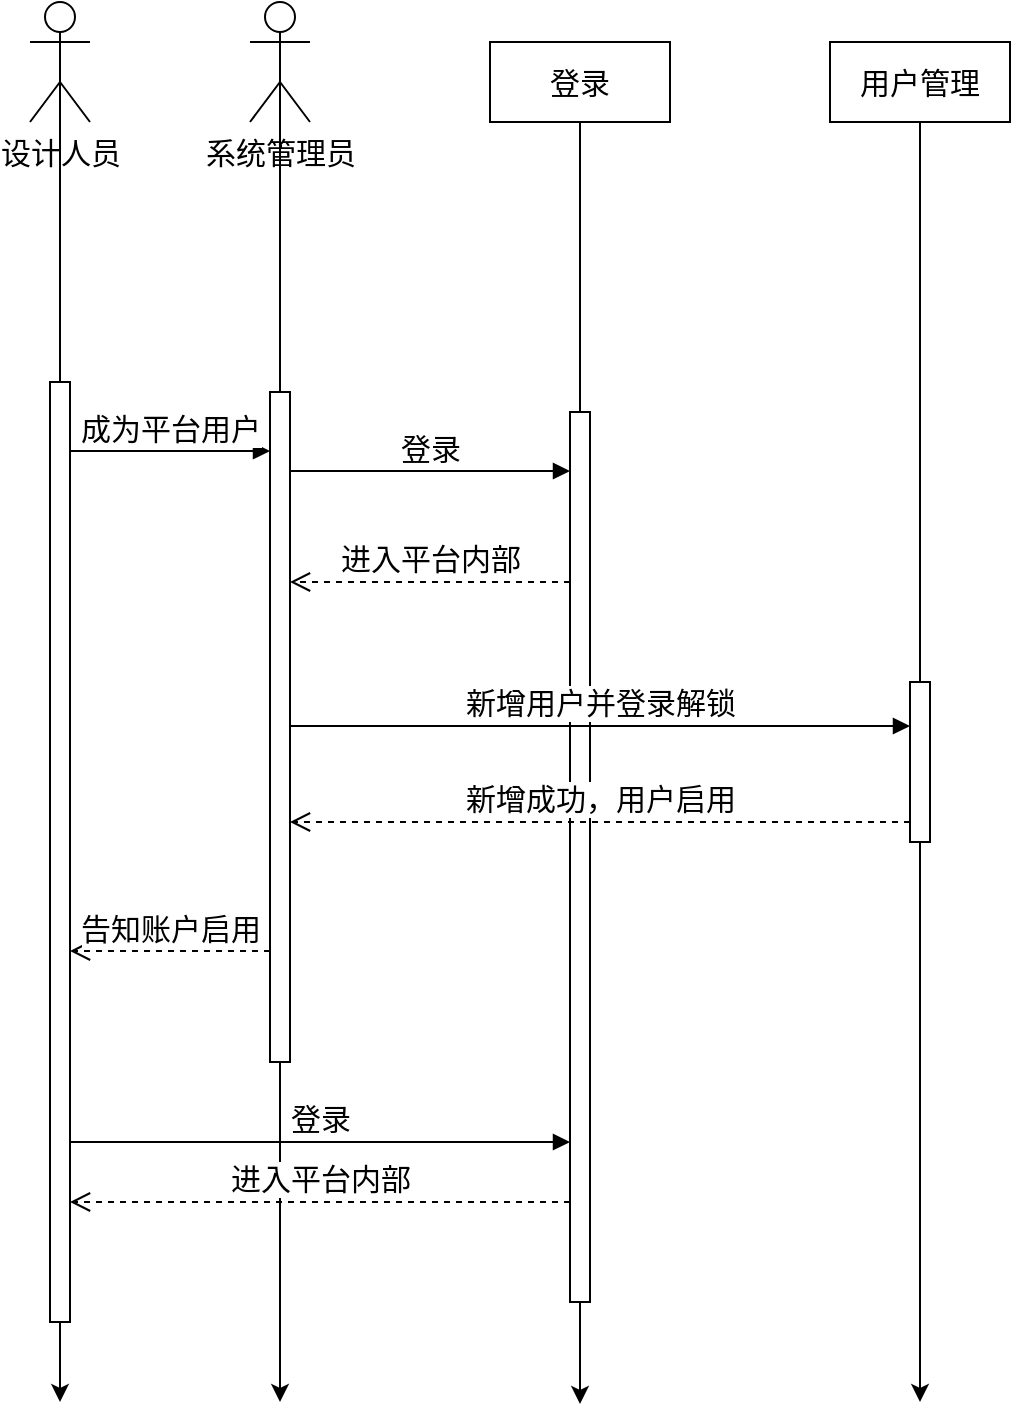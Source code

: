 <mxfile version="24.0.7" type="github">
  <diagram name="第 1 页" id="ks0ihCqGLnm8eHEow2yr">
    <mxGraphModel dx="420" dy="1146" grid="1" gridSize="10" guides="1" tooltips="1" connect="1" arrows="1" fold="1" page="1" pageScale="1" pageWidth="827" pageHeight="1169" math="0" shadow="0">
      <root>
        <mxCell id="0" />
        <mxCell id="1" parent="0" />
        <mxCell id="s1f1VciQkq-ZG4T8ARHs-22" style="edgeStyle=orthogonalEdgeStyle;rounded=0;orthogonalLoop=1;jettySize=auto;html=1;exitX=0.5;exitY=0.5;exitDx=0;exitDy=0;exitPerimeter=0;" edge="1" parent="1" source="s1f1VciQkq-ZG4T8ARHs-1">
          <mxGeometry relative="1" as="geometry">
            <mxPoint x="2005" y="1040" as="targetPoint" />
          </mxGeometry>
        </mxCell>
        <mxCell id="s1f1VciQkq-ZG4T8ARHs-1" value="系统管理员" style="shape=umlActor;verticalLabelPosition=bottom;verticalAlign=top;html=1;outlineConnect=0;fontSize=15;" vertex="1" parent="1">
          <mxGeometry x="1990" y="340" width="30" height="60" as="geometry" />
        </mxCell>
        <mxCell id="s1f1VciQkq-ZG4T8ARHs-23" style="edgeStyle=orthogonalEdgeStyle;rounded=0;orthogonalLoop=1;jettySize=auto;html=1;exitX=0.5;exitY=0.5;exitDx=0;exitDy=0;exitPerimeter=0;" edge="1" parent="1" source="s1f1VciQkq-ZG4T8ARHs-2">
          <mxGeometry relative="1" as="geometry">
            <mxPoint x="1895" y="1040" as="targetPoint" />
          </mxGeometry>
        </mxCell>
        <mxCell id="s1f1VciQkq-ZG4T8ARHs-2" value="设计人员" style="shape=umlActor;verticalLabelPosition=bottom;verticalAlign=top;html=1;outlineConnect=0;fontSize=15;" vertex="1" parent="1">
          <mxGeometry x="1880" y="340" width="30" height="60" as="geometry" />
        </mxCell>
        <mxCell id="s1f1VciQkq-ZG4T8ARHs-20" style="edgeStyle=orthogonalEdgeStyle;rounded=0;orthogonalLoop=1;jettySize=auto;html=1;exitX=0.5;exitY=1;exitDx=0;exitDy=0;" edge="1" parent="1" source="s1f1VciQkq-ZG4T8ARHs-3">
          <mxGeometry relative="1" as="geometry">
            <mxPoint x="2155" y="1041" as="targetPoint" />
          </mxGeometry>
        </mxCell>
        <mxCell id="s1f1VciQkq-ZG4T8ARHs-3" value="登录" style="rounded=0;whiteSpace=wrap;html=1;fontSize=15;" vertex="1" parent="1">
          <mxGeometry x="2110" y="360" width="90" height="40" as="geometry" />
        </mxCell>
        <mxCell id="s1f1VciQkq-ZG4T8ARHs-21" style="edgeStyle=orthogonalEdgeStyle;rounded=0;orthogonalLoop=1;jettySize=auto;html=1;exitX=0.5;exitY=1;exitDx=0;exitDy=0;" edge="1" parent="1" source="s1f1VciQkq-ZG4T8ARHs-4">
          <mxGeometry relative="1" as="geometry">
            <mxPoint x="2325" y="1040" as="targetPoint" />
          </mxGeometry>
        </mxCell>
        <mxCell id="s1f1VciQkq-ZG4T8ARHs-4" value="用户管理" style="rounded=0;whiteSpace=wrap;html=1;fontSize=15;" vertex="1" parent="1">
          <mxGeometry x="2280" y="360" width="90" height="40" as="geometry" />
        </mxCell>
        <mxCell id="s1f1VciQkq-ZG4T8ARHs-6" value="" style="html=1;points=[[0,0,0,0,5],[0,1,0,0,-5],[1,0,0,0,5],[1,1,0,0,-5]];perimeter=orthogonalPerimeter;outlineConnect=0;targetShapes=umlLifeline;portConstraint=eastwest;newEdgeStyle={&quot;curved&quot;:0,&quot;rounded&quot;:0};fontSize=15;" vertex="1" parent="1">
          <mxGeometry x="2000" y="535" width="10" height="335" as="geometry" />
        </mxCell>
        <mxCell id="s1f1VciQkq-ZG4T8ARHs-7" value="" style="html=1;points=[[0,0,0,0,5],[0,1,0,0,-5],[1,0,0,0,5],[1,1,0,0,-5]];perimeter=orthogonalPerimeter;outlineConnect=0;targetShapes=umlLifeline;portConstraint=eastwest;newEdgeStyle={&quot;curved&quot;:0,&quot;rounded&quot;:0};fontSize=15;" vertex="1" parent="1">
          <mxGeometry x="2150" y="545" width="10" height="445" as="geometry" />
        </mxCell>
        <mxCell id="s1f1VciQkq-ZG4T8ARHs-8" value="登录" style="html=1;verticalAlign=bottom;endArrow=block;curved=0;rounded=0;fontSize=15;" edge="1" parent="1" target="s1f1VciQkq-ZG4T8ARHs-7">
          <mxGeometry width="80" relative="1" as="geometry">
            <mxPoint x="2010" y="574.5" as="sourcePoint" />
            <mxPoint x="2090" y="574.5" as="targetPoint" />
            <mxPoint as="offset" />
          </mxGeometry>
        </mxCell>
        <mxCell id="s1f1VciQkq-ZG4T8ARHs-9" value="进入平台内部" style="html=1;verticalAlign=bottom;endArrow=open;dashed=1;endSize=8;curved=0;rounded=0;exitX=0;exitY=1;exitDx=0;exitDy=-5;exitPerimeter=0;fontSize=15;" edge="1" parent="1">
          <mxGeometry relative="1" as="geometry">
            <mxPoint x="2150" y="630" as="sourcePoint" />
            <mxPoint x="2010" y="630" as="targetPoint" />
            <mxPoint as="offset" />
          </mxGeometry>
        </mxCell>
        <mxCell id="s1f1VciQkq-ZG4T8ARHs-11" value="" style="html=1;points=[[0,0,0,0,5],[0,1,0,0,-5],[1,0,0,0,5],[1,1,0,0,-5]];perimeter=orthogonalPerimeter;outlineConnect=0;targetShapes=umlLifeline;portConstraint=eastwest;newEdgeStyle={&quot;curved&quot;:0,&quot;rounded&quot;:0};fontSize=15;" vertex="1" parent="1">
          <mxGeometry x="2320" y="680" width="10" height="80" as="geometry" />
        </mxCell>
        <mxCell id="s1f1VciQkq-ZG4T8ARHs-12" value="新增用户并登录解锁" style="html=1;verticalAlign=bottom;endArrow=block;curved=0;rounded=0;fontSize=15;" edge="1" parent="1" target="s1f1VciQkq-ZG4T8ARHs-11">
          <mxGeometry width="80" relative="1" as="geometry">
            <mxPoint x="2010" y="702" as="sourcePoint" />
            <mxPoint x="2090" y="702" as="targetPoint" />
            <mxPoint as="offset" />
          </mxGeometry>
        </mxCell>
        <mxCell id="s1f1VciQkq-ZG4T8ARHs-13" value="新增成功，用户启用" style="html=1;verticalAlign=bottom;endArrow=open;dashed=1;endSize=8;curved=0;rounded=0;fontSize=15;" edge="1" parent="1">
          <mxGeometry relative="1" as="geometry">
            <mxPoint x="2320" y="750" as="sourcePoint" />
            <mxPoint x="2010" y="750" as="targetPoint" />
          </mxGeometry>
        </mxCell>
        <mxCell id="s1f1VciQkq-ZG4T8ARHs-15" value="" style="html=1;points=[[0,0,0,0,5],[0,1,0,0,-5],[1,0,0,0,5],[1,1,0,0,-5]];perimeter=orthogonalPerimeter;outlineConnect=0;targetShapes=umlLifeline;portConstraint=eastwest;newEdgeStyle={&quot;curved&quot;:0,&quot;rounded&quot;:0};fontSize=15;" vertex="1" parent="1">
          <mxGeometry x="1890" y="530" width="10" height="470" as="geometry" />
        </mxCell>
        <mxCell id="s1f1VciQkq-ZG4T8ARHs-16" value="成为平台用户" style="html=1;verticalAlign=bottom;endArrow=block;curved=0;rounded=0;fontSize=15;" edge="1" parent="1" target="s1f1VciQkq-ZG4T8ARHs-6">
          <mxGeometry width="80" relative="1" as="geometry">
            <mxPoint x="1900" y="564.5" as="sourcePoint" />
            <mxPoint x="1980" y="564.5" as="targetPoint" />
          </mxGeometry>
        </mxCell>
        <mxCell id="s1f1VciQkq-ZG4T8ARHs-17" value="告知账户启用" style="html=1;verticalAlign=bottom;endArrow=open;dashed=1;endSize=8;curved=0;rounded=0;fontSize=15;" edge="1" parent="1" source="s1f1VciQkq-ZG4T8ARHs-6">
          <mxGeometry relative="1" as="geometry">
            <mxPoint x="1980" y="814.5" as="sourcePoint" />
            <mxPoint x="1900" y="814.5" as="targetPoint" />
            <mxPoint as="offset" />
          </mxGeometry>
        </mxCell>
        <mxCell id="s1f1VciQkq-ZG4T8ARHs-18" value="登录" style="html=1;verticalAlign=bottom;endArrow=block;curved=0;rounded=0;fontSize=15;" edge="1" parent="1" target="s1f1VciQkq-ZG4T8ARHs-7">
          <mxGeometry width="80" relative="1" as="geometry">
            <mxPoint x="1900" y="910" as="sourcePoint" />
            <mxPoint x="1980" y="910" as="targetPoint" />
          </mxGeometry>
        </mxCell>
        <mxCell id="s1f1VciQkq-ZG4T8ARHs-19" value="进入平台内部" style="html=1;verticalAlign=bottom;endArrow=open;dashed=1;endSize=8;curved=0;rounded=0;fontSize=15;" edge="1" parent="1" source="s1f1VciQkq-ZG4T8ARHs-7">
          <mxGeometry relative="1" as="geometry">
            <mxPoint x="2040" y="940" as="sourcePoint" />
            <mxPoint x="1900" y="940" as="targetPoint" />
            <mxPoint as="offset" />
          </mxGeometry>
        </mxCell>
      </root>
    </mxGraphModel>
  </diagram>
</mxfile>
